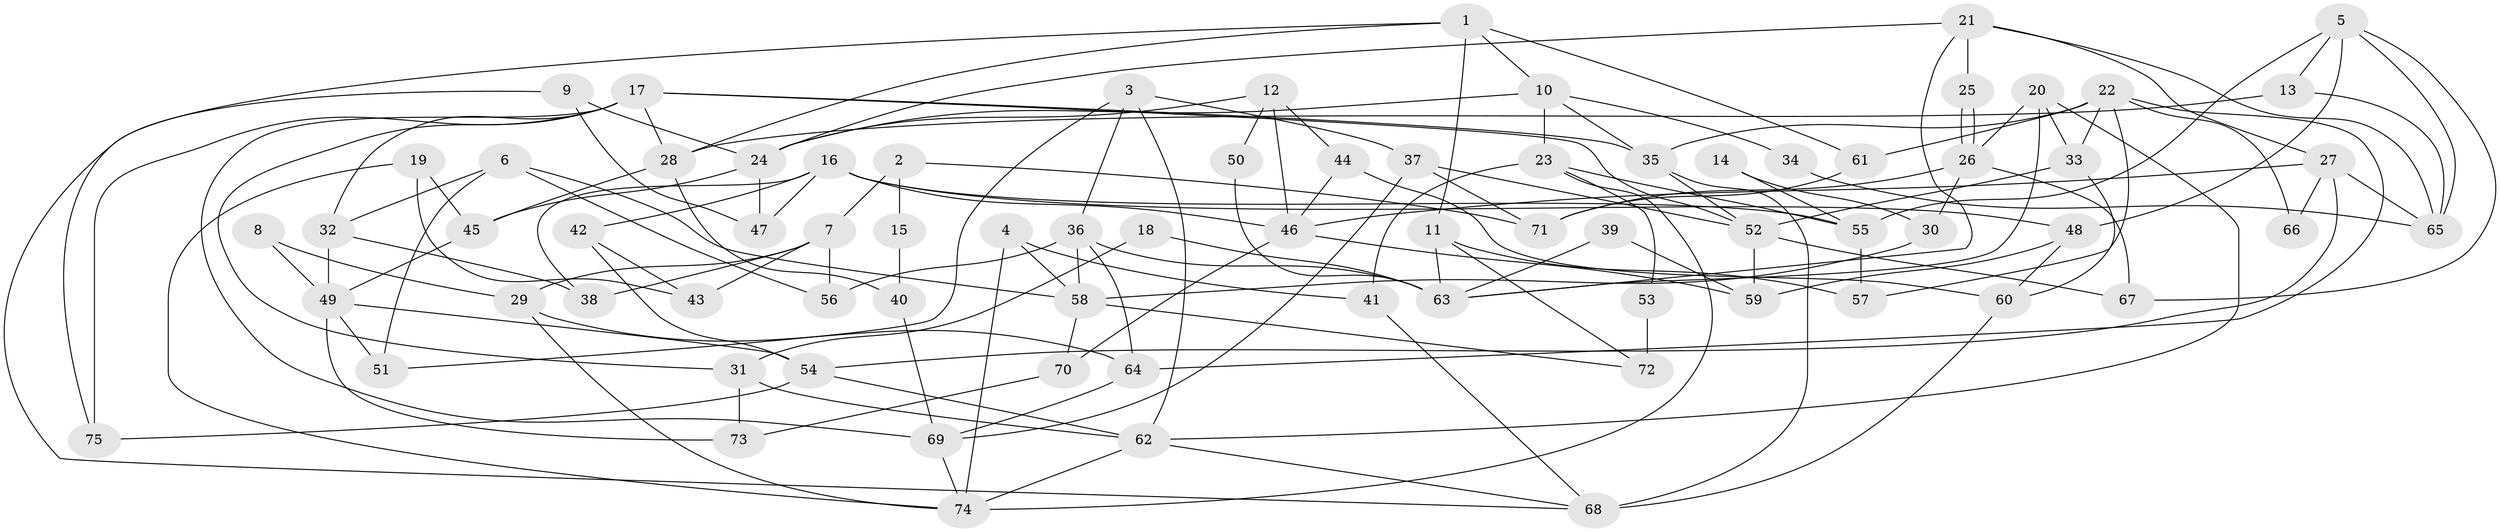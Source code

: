 // Generated by graph-tools (version 1.1) at 2025/11/02/27/25 16:11:22]
// undirected, 75 vertices, 150 edges
graph export_dot {
graph [start="1"]
  node [color=gray90,style=filled];
  1;
  2;
  3;
  4;
  5;
  6;
  7;
  8;
  9;
  10;
  11;
  12;
  13;
  14;
  15;
  16;
  17;
  18;
  19;
  20;
  21;
  22;
  23;
  24;
  25;
  26;
  27;
  28;
  29;
  30;
  31;
  32;
  33;
  34;
  35;
  36;
  37;
  38;
  39;
  40;
  41;
  42;
  43;
  44;
  45;
  46;
  47;
  48;
  49;
  50;
  51;
  52;
  53;
  54;
  55;
  56;
  57;
  58;
  59;
  60;
  61;
  62;
  63;
  64;
  65;
  66;
  67;
  68;
  69;
  70;
  71;
  72;
  73;
  74;
  75;
  1 -- 28;
  1 -- 75;
  1 -- 10;
  1 -- 11;
  1 -- 61;
  2 -- 71;
  2 -- 7;
  2 -- 15;
  3 -- 36;
  3 -- 62;
  3 -- 37;
  3 -- 51;
  4 -- 41;
  4 -- 58;
  4 -- 74;
  5 -- 55;
  5 -- 65;
  5 -- 13;
  5 -- 48;
  5 -- 67;
  6 -- 32;
  6 -- 56;
  6 -- 51;
  6 -- 58;
  7 -- 43;
  7 -- 29;
  7 -- 38;
  7 -- 56;
  8 -- 49;
  8 -- 29;
  9 -- 47;
  9 -- 24;
  9 -- 68;
  10 -- 24;
  10 -- 23;
  10 -- 34;
  10 -- 35;
  11 -- 57;
  11 -- 63;
  11 -- 72;
  12 -- 46;
  12 -- 44;
  12 -- 24;
  12 -- 50;
  13 -- 28;
  13 -- 65;
  14 -- 55;
  14 -- 30;
  15 -- 40;
  16 -- 38;
  16 -- 46;
  16 -- 42;
  16 -- 47;
  16 -- 48;
  16 -- 55;
  17 -- 69;
  17 -- 35;
  17 -- 28;
  17 -- 31;
  17 -- 32;
  17 -- 52;
  17 -- 75;
  18 -- 63;
  18 -- 31;
  19 -- 45;
  19 -- 74;
  19 -- 43;
  20 -- 33;
  20 -- 26;
  20 -- 62;
  20 -- 63;
  21 -- 27;
  21 -- 63;
  21 -- 24;
  21 -- 25;
  21 -- 65;
  22 -- 33;
  22 -- 35;
  22 -- 57;
  22 -- 61;
  22 -- 64;
  22 -- 66;
  23 -- 74;
  23 -- 41;
  23 -- 53;
  23 -- 55;
  24 -- 45;
  24 -- 47;
  25 -- 26;
  25 -- 26;
  26 -- 71;
  26 -- 30;
  26 -- 67;
  27 -- 65;
  27 -- 46;
  27 -- 54;
  27 -- 66;
  28 -- 45;
  28 -- 40;
  29 -- 74;
  29 -- 64;
  30 -- 58;
  31 -- 62;
  31 -- 73;
  32 -- 49;
  32 -- 38;
  33 -- 52;
  33 -- 60;
  34 -- 65;
  35 -- 52;
  35 -- 68;
  36 -- 64;
  36 -- 63;
  36 -- 56;
  36 -- 58;
  37 -- 52;
  37 -- 69;
  37 -- 71;
  39 -- 59;
  39 -- 63;
  40 -- 69;
  41 -- 68;
  42 -- 54;
  42 -- 43;
  44 -- 60;
  44 -- 46;
  45 -- 49;
  46 -- 59;
  46 -- 70;
  48 -- 59;
  48 -- 60;
  49 -- 51;
  49 -- 54;
  49 -- 73;
  50 -- 63;
  52 -- 67;
  52 -- 59;
  53 -- 72;
  54 -- 62;
  54 -- 75;
  55 -- 57;
  58 -- 70;
  58 -- 72;
  60 -- 68;
  61 -- 71;
  62 -- 68;
  62 -- 74;
  64 -- 69;
  69 -- 74;
  70 -- 73;
}
